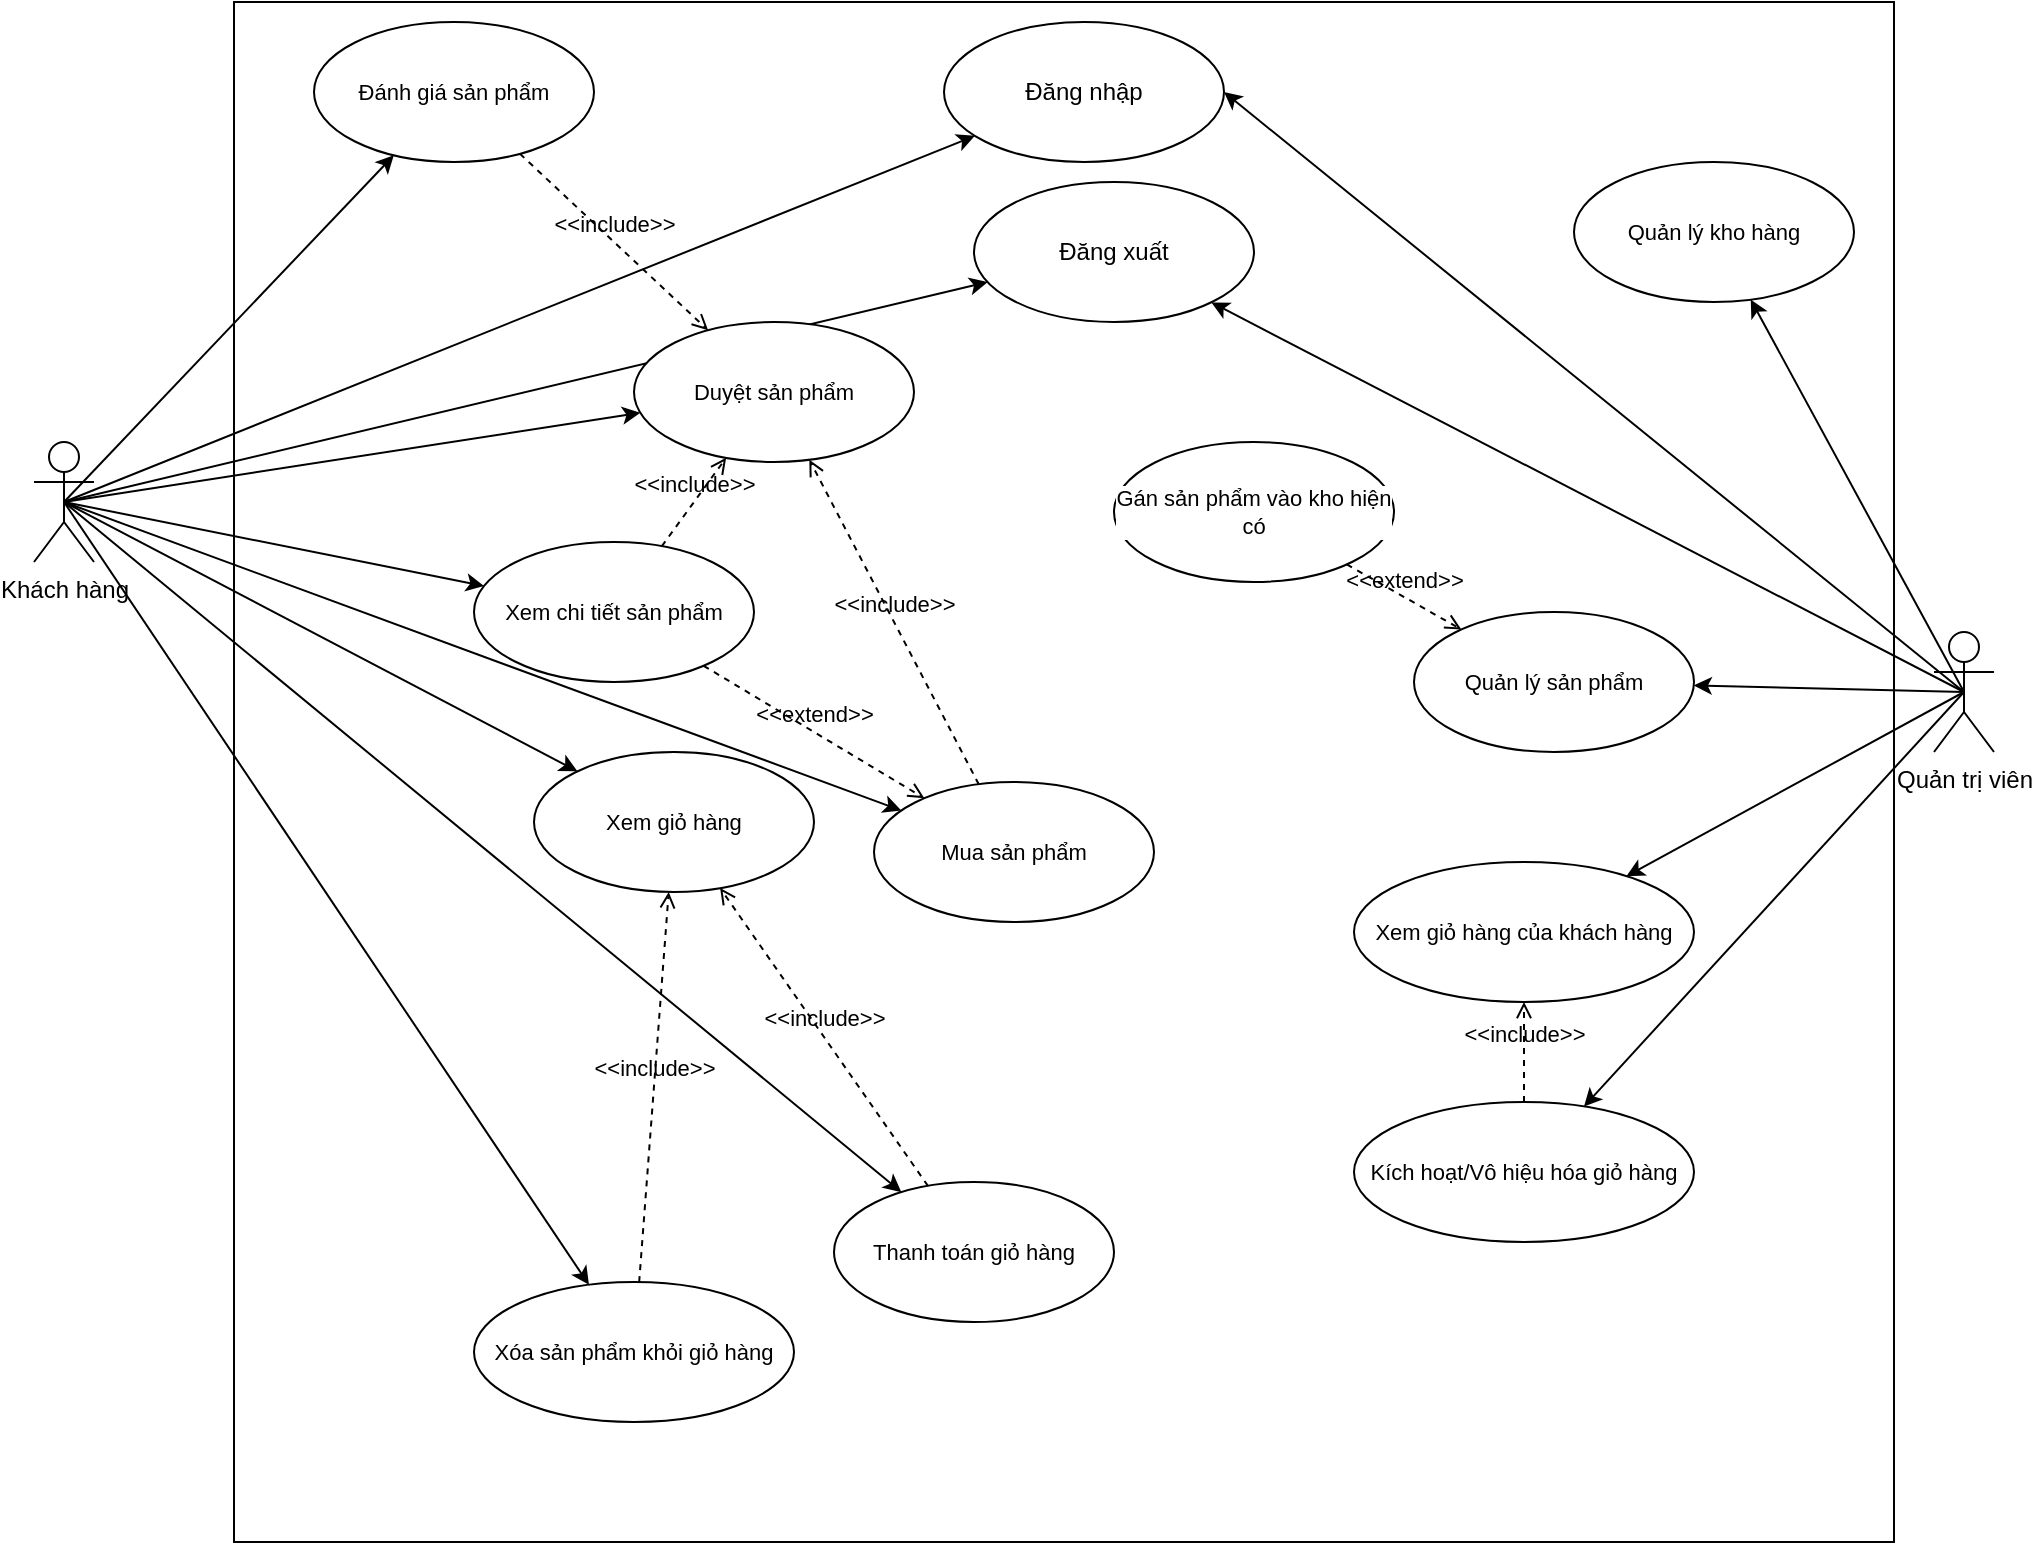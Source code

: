 <mxfile version="23.1.5" type="device">
  <diagram name="Page-1" id="0hx2u_E1ejhhSLtlbyOH">
    <mxGraphModel dx="2017" dy="690" grid="1" gridSize="10" guides="1" tooltips="1" connect="1" arrows="1" fold="1" page="1" pageScale="1" pageWidth="850" pageHeight="1100" math="0" shadow="0">
      <root>
        <mxCell id="0" />
        <mxCell id="1" parent="0" />
        <mxCell id="Z-0h0bGCHSVftx5RMKS8-36" value="" style="rounded=0;whiteSpace=wrap;html=1;fontFamily=Helvetica;fontSize=11;fontColor=default;labelBackgroundColor=default;" vertex="1" parent="1">
          <mxGeometry width="830" height="770" as="geometry" />
        </mxCell>
        <mxCell id="Z-0h0bGCHSVftx5RMKS8-5" style="rounded=0;orthogonalLoop=1;jettySize=auto;html=1;exitX=0.5;exitY=0.5;exitDx=0;exitDy=0;exitPerimeter=0;" edge="1" parent="1" source="Z-0h0bGCHSVftx5RMKS8-2" target="Z-0h0bGCHSVftx5RMKS8-4">
          <mxGeometry relative="1" as="geometry" />
        </mxCell>
        <mxCell id="Z-0h0bGCHSVftx5RMKS8-8" style="edgeStyle=none;rounded=0;orthogonalLoop=1;jettySize=auto;html=1;exitX=0.5;exitY=0.5;exitDx=0;exitDy=0;exitPerimeter=0;strokeColor=default;align=center;verticalAlign=middle;fontFamily=Helvetica;fontSize=11;fontColor=default;labelBackgroundColor=default;endArrow=classic;" edge="1" parent="1" source="Z-0h0bGCHSVftx5RMKS8-2" target="Z-0h0bGCHSVftx5RMKS8-7">
          <mxGeometry relative="1" as="geometry" />
        </mxCell>
        <mxCell id="Z-0h0bGCHSVftx5RMKS8-18" style="edgeStyle=none;rounded=0;orthogonalLoop=1;jettySize=auto;html=1;exitX=0.5;exitY=0.5;exitDx=0;exitDy=0;exitPerimeter=0;strokeColor=default;align=center;verticalAlign=middle;fontFamily=Helvetica;fontSize=11;fontColor=default;labelBackgroundColor=default;endArrow=classic;" edge="1" parent="1" source="Z-0h0bGCHSVftx5RMKS8-2" target="Z-0h0bGCHSVftx5RMKS8-9">
          <mxGeometry relative="1" as="geometry" />
        </mxCell>
        <mxCell id="Z-0h0bGCHSVftx5RMKS8-19" style="edgeStyle=none;rounded=0;orthogonalLoop=1;jettySize=auto;html=1;exitX=0.5;exitY=0.5;exitDx=0;exitDy=0;exitPerimeter=0;strokeColor=default;align=center;verticalAlign=middle;fontFamily=Helvetica;fontSize=11;fontColor=default;labelBackgroundColor=default;endArrow=classic;" edge="1" parent="1" source="Z-0h0bGCHSVftx5RMKS8-2" target="Z-0h0bGCHSVftx5RMKS8-15">
          <mxGeometry relative="1" as="geometry">
            <Array as="points" />
          </mxGeometry>
        </mxCell>
        <mxCell id="Z-0h0bGCHSVftx5RMKS8-21" style="edgeStyle=none;rounded=0;orthogonalLoop=1;jettySize=auto;html=1;exitX=0.5;exitY=0.5;exitDx=0;exitDy=0;exitPerimeter=0;strokeColor=default;align=center;verticalAlign=middle;fontFamily=Helvetica;fontSize=11;fontColor=default;labelBackgroundColor=default;endArrow=classic;" edge="1" parent="1" source="Z-0h0bGCHSVftx5RMKS8-2" target="Z-0h0bGCHSVftx5RMKS8-20">
          <mxGeometry relative="1" as="geometry" />
        </mxCell>
        <mxCell id="Z-0h0bGCHSVftx5RMKS8-23" style="edgeStyle=none;rounded=0;orthogonalLoop=1;jettySize=auto;html=1;exitX=0.5;exitY=0.5;exitDx=0;exitDy=0;exitPerimeter=0;strokeColor=default;align=center;verticalAlign=middle;fontFamily=Helvetica;fontSize=11;fontColor=default;labelBackgroundColor=default;endArrow=classic;" edge="1" parent="1" source="Z-0h0bGCHSVftx5RMKS8-2" target="Z-0h0bGCHSVftx5RMKS8-22">
          <mxGeometry relative="1" as="geometry" />
        </mxCell>
        <mxCell id="Z-0h0bGCHSVftx5RMKS8-34" style="edgeStyle=none;rounded=0;orthogonalLoop=1;jettySize=auto;html=1;exitX=0.5;exitY=0.5;exitDx=0;exitDy=0;exitPerimeter=0;strokeColor=default;align=center;verticalAlign=middle;fontFamily=Helvetica;fontSize=11;fontColor=default;labelBackgroundColor=default;endArrow=classic;" edge="1" parent="1" source="Z-0h0bGCHSVftx5RMKS8-2" target="Z-0h0bGCHSVftx5RMKS8-32">
          <mxGeometry relative="1" as="geometry" />
        </mxCell>
        <mxCell id="Z-0h0bGCHSVftx5RMKS8-41" style="edgeStyle=none;rounded=0;orthogonalLoop=1;jettySize=auto;html=1;exitX=0.5;exitY=0.5;exitDx=0;exitDy=0;exitPerimeter=0;strokeColor=default;align=center;verticalAlign=middle;fontFamily=Helvetica;fontSize=11;fontColor=default;labelBackgroundColor=default;endArrow=classic;" edge="1" parent="1" source="Z-0h0bGCHSVftx5RMKS8-2" target="Z-0h0bGCHSVftx5RMKS8-38">
          <mxGeometry relative="1" as="geometry" />
        </mxCell>
        <mxCell id="Z-0h0bGCHSVftx5RMKS8-43" style="edgeStyle=none;rounded=0;orthogonalLoop=1;jettySize=auto;html=1;exitX=0.5;exitY=0.5;exitDx=0;exitDy=0;exitPerimeter=0;strokeColor=default;align=center;verticalAlign=middle;fontFamily=Helvetica;fontSize=11;fontColor=default;labelBackgroundColor=default;endArrow=classic;" edge="1" parent="1" source="Z-0h0bGCHSVftx5RMKS8-2" target="Z-0h0bGCHSVftx5RMKS8-42">
          <mxGeometry relative="1" as="geometry" />
        </mxCell>
        <mxCell id="Z-0h0bGCHSVftx5RMKS8-2" value="Khách hàng" style="shape=umlActor;verticalLabelPosition=bottom;verticalAlign=top;html=1;" vertex="1" parent="1">
          <mxGeometry x="-100" y="220" width="30" height="60" as="geometry" />
        </mxCell>
        <mxCell id="Z-0h0bGCHSVftx5RMKS8-6" style="edgeStyle=none;rounded=0;orthogonalLoop=1;jettySize=auto;html=1;exitX=0.5;exitY=0.5;exitDx=0;exitDy=0;exitPerimeter=0;entryX=1;entryY=0.5;entryDx=0;entryDy=0;strokeColor=default;align=center;verticalAlign=middle;fontFamily=Helvetica;fontSize=11;fontColor=default;labelBackgroundColor=default;endArrow=classic;" edge="1" parent="1" source="Z-0h0bGCHSVftx5RMKS8-3" target="Z-0h0bGCHSVftx5RMKS8-4">
          <mxGeometry relative="1" as="geometry" />
        </mxCell>
        <mxCell id="Z-0h0bGCHSVftx5RMKS8-12" style="edgeStyle=none;rounded=0;orthogonalLoop=1;jettySize=auto;html=1;exitX=0.5;exitY=0.5;exitDx=0;exitDy=0;exitPerimeter=0;strokeColor=default;align=center;verticalAlign=middle;fontFamily=Helvetica;fontSize=11;fontColor=default;labelBackgroundColor=default;endArrow=classic;" edge="1" parent="1" source="Z-0h0bGCHSVftx5RMKS8-3" target="Z-0h0bGCHSVftx5RMKS8-11">
          <mxGeometry relative="1" as="geometry" />
        </mxCell>
        <mxCell id="Z-0h0bGCHSVftx5RMKS8-27" style="edgeStyle=none;rounded=0;orthogonalLoop=1;jettySize=auto;html=1;exitX=0.5;exitY=0.5;exitDx=0;exitDy=0;exitPerimeter=0;strokeColor=default;align=center;verticalAlign=middle;fontFamily=Helvetica;fontSize=11;fontColor=default;labelBackgroundColor=default;endArrow=classic;" edge="1" parent="1" source="Z-0h0bGCHSVftx5RMKS8-3" target="Z-0h0bGCHSVftx5RMKS8-26">
          <mxGeometry relative="1" as="geometry" />
        </mxCell>
        <mxCell id="Z-0h0bGCHSVftx5RMKS8-29" style="edgeStyle=none;rounded=0;orthogonalLoop=1;jettySize=auto;html=1;exitX=0.5;exitY=0.5;exitDx=0;exitDy=0;exitPerimeter=0;strokeColor=default;align=center;verticalAlign=middle;fontFamily=Helvetica;fontSize=11;fontColor=default;labelBackgroundColor=default;endArrow=classic;" edge="1" parent="1" source="Z-0h0bGCHSVftx5RMKS8-3" target="Z-0h0bGCHSVftx5RMKS8-28">
          <mxGeometry relative="1" as="geometry" />
        </mxCell>
        <mxCell id="Z-0h0bGCHSVftx5RMKS8-37" style="edgeStyle=none;rounded=0;orthogonalLoop=1;jettySize=auto;html=1;exitX=0.5;exitY=0.5;exitDx=0;exitDy=0;exitPerimeter=0;strokeColor=default;align=center;verticalAlign=middle;fontFamily=Helvetica;fontSize=11;fontColor=default;labelBackgroundColor=default;endArrow=classic;" edge="1" parent="1" source="Z-0h0bGCHSVftx5RMKS8-3" target="Z-0h0bGCHSVftx5RMKS8-35">
          <mxGeometry relative="1" as="geometry" />
        </mxCell>
        <mxCell id="Z-0h0bGCHSVftx5RMKS8-44" style="edgeStyle=none;rounded=0;orthogonalLoop=1;jettySize=auto;html=1;exitX=0.5;exitY=0.5;exitDx=0;exitDy=0;exitPerimeter=0;strokeColor=default;align=center;verticalAlign=middle;fontFamily=Helvetica;fontSize=11;fontColor=default;labelBackgroundColor=default;endArrow=classic;" edge="1" parent="1" source="Z-0h0bGCHSVftx5RMKS8-3" target="Z-0h0bGCHSVftx5RMKS8-42">
          <mxGeometry relative="1" as="geometry" />
        </mxCell>
        <mxCell id="Z-0h0bGCHSVftx5RMKS8-3" value="Quản trị viên" style="shape=umlActor;verticalLabelPosition=bottom;verticalAlign=top;html=1;" vertex="1" parent="1">
          <mxGeometry x="850" y="315" width="30" height="60" as="geometry" />
        </mxCell>
        <mxCell id="Z-0h0bGCHSVftx5RMKS8-4" value="Đăng nhập" style="ellipse;whiteSpace=wrap;html=1;" vertex="1" parent="1">
          <mxGeometry x="355" y="10" width="140" height="70" as="geometry" />
        </mxCell>
        <mxCell id="Z-0h0bGCHSVftx5RMKS8-7" value="Duyệt sản phẩm" style="ellipse;whiteSpace=wrap;html=1;fontFamily=Helvetica;fontSize=11;fontColor=default;labelBackgroundColor=default;" vertex="1" parent="1">
          <mxGeometry x="200" y="160" width="140" height="70" as="geometry" />
        </mxCell>
        <mxCell id="Z-0h0bGCHSVftx5RMKS8-9" value="Xem chi tiết sản phẩm" style="ellipse;whiteSpace=wrap;html=1;fontFamily=Helvetica;fontSize=11;fontColor=default;labelBackgroundColor=default;" vertex="1" parent="1">
          <mxGeometry x="120" y="270" width="140" height="70" as="geometry" />
        </mxCell>
        <mxCell id="Z-0h0bGCHSVftx5RMKS8-10" value="&amp;lt;&amp;lt;include&amp;gt;&amp;gt;" style="html=1;verticalAlign=bottom;labelBackgroundColor=none;endArrow=open;endFill=0;dashed=1;rounded=0;strokeColor=default;align=center;fontFamily=Helvetica;fontSize=11;fontColor=default;" edge="1" parent="1" source="Z-0h0bGCHSVftx5RMKS8-9" target="Z-0h0bGCHSVftx5RMKS8-7">
          <mxGeometry width="160" relative="1" as="geometry">
            <mxPoint x="410" y="370" as="sourcePoint" />
            <mxPoint x="570" y="370" as="targetPoint" />
          </mxGeometry>
        </mxCell>
        <mxCell id="Z-0h0bGCHSVftx5RMKS8-11" value="Quản lý sản phẩm" style="ellipse;whiteSpace=wrap;html=1;fontFamily=Helvetica;fontSize=11;fontColor=default;labelBackgroundColor=default;" vertex="1" parent="1">
          <mxGeometry x="590" y="305" width="140" height="70" as="geometry" />
        </mxCell>
        <mxCell id="Z-0h0bGCHSVftx5RMKS8-13" value="Gán sản phẩm vào kho hiện có" style="ellipse;whiteSpace=wrap;html=1;fontFamily=Helvetica;fontSize=11;fontColor=default;labelBackgroundColor=default;" vertex="1" parent="1">
          <mxGeometry x="440" y="220" width="140" height="70" as="geometry" />
        </mxCell>
        <mxCell id="Z-0h0bGCHSVftx5RMKS8-14" value="&amp;lt;&amp;lt;extend&amp;gt;&amp;gt;" style="html=1;verticalAlign=bottom;labelBackgroundColor=none;endArrow=open;endFill=0;dashed=1;rounded=0;strokeColor=default;align=center;fontFamily=Helvetica;fontSize=11;fontColor=default;" edge="1" parent="1" source="Z-0h0bGCHSVftx5RMKS8-13" target="Z-0h0bGCHSVftx5RMKS8-11">
          <mxGeometry width="160" relative="1" as="geometry">
            <mxPoint x="410" y="370" as="sourcePoint" />
            <mxPoint x="570" y="370" as="targetPoint" />
          </mxGeometry>
        </mxCell>
        <mxCell id="Z-0h0bGCHSVftx5RMKS8-15" value="Mua sản phẩm" style="ellipse;whiteSpace=wrap;html=1;fontFamily=Helvetica;fontSize=11;fontColor=default;labelBackgroundColor=default;" vertex="1" parent="1">
          <mxGeometry x="320" y="390" width="140" height="70" as="geometry" />
        </mxCell>
        <mxCell id="Z-0h0bGCHSVftx5RMKS8-16" value="&amp;lt;&amp;lt;include&amp;gt;&amp;gt;" style="html=1;verticalAlign=bottom;labelBackgroundColor=none;endArrow=open;endFill=0;dashed=1;rounded=0;strokeColor=default;align=center;fontFamily=Helvetica;fontSize=11;fontColor=default;" edge="1" parent="1" source="Z-0h0bGCHSVftx5RMKS8-15" target="Z-0h0bGCHSVftx5RMKS8-7">
          <mxGeometry width="160" relative="1" as="geometry">
            <mxPoint x="291" y="313" as="sourcePoint" />
            <mxPoint x="249" y="267" as="targetPoint" />
          </mxGeometry>
        </mxCell>
        <mxCell id="Z-0h0bGCHSVftx5RMKS8-17" value="&amp;lt;&amp;lt;extend&amp;gt;&amp;gt;" style="html=1;verticalAlign=bottom;labelBackgroundColor=none;endArrow=open;endFill=0;dashed=1;rounded=0;strokeColor=default;align=center;fontFamily=Helvetica;fontSize=11;fontColor=default;" edge="1" parent="1" source="Z-0h0bGCHSVftx5RMKS8-9" target="Z-0h0bGCHSVftx5RMKS8-15">
          <mxGeometry width="160" relative="1" as="geometry">
            <mxPoint x="534" y="332" as="sourcePoint" />
            <mxPoint x="626" y="388" as="targetPoint" />
          </mxGeometry>
        </mxCell>
        <mxCell id="Z-0h0bGCHSVftx5RMKS8-20" value="Xem giỏ hàng" style="ellipse;whiteSpace=wrap;html=1;fontFamily=Helvetica;fontSize=11;fontColor=default;labelBackgroundColor=default;" vertex="1" parent="1">
          <mxGeometry x="150" y="375" width="140" height="70" as="geometry" />
        </mxCell>
        <mxCell id="Z-0h0bGCHSVftx5RMKS8-22" value="Xóa sản phẩm khỏi giỏ hàng" style="ellipse;whiteSpace=wrap;html=1;fontFamily=Helvetica;fontSize=11;fontColor=default;labelBackgroundColor=default;" vertex="1" parent="1">
          <mxGeometry x="120" y="640" width="160" height="70" as="geometry" />
        </mxCell>
        <mxCell id="Z-0h0bGCHSVftx5RMKS8-25" value="&amp;lt;&amp;lt;include&amp;gt;&amp;gt;" style="html=1;verticalAlign=bottom;labelBackgroundColor=none;endArrow=open;endFill=0;dashed=1;rounded=0;strokeColor=default;align=center;fontFamily=Helvetica;fontSize=11;fontColor=default;" edge="1" parent="1" source="Z-0h0bGCHSVftx5RMKS8-22" target="Z-0h0bGCHSVftx5RMKS8-20">
          <mxGeometry width="160" relative="1" as="geometry">
            <mxPoint x="381" y="401" as="sourcePoint" />
            <mxPoint x="279" y="219" as="targetPoint" />
          </mxGeometry>
        </mxCell>
        <mxCell id="Z-0h0bGCHSVftx5RMKS8-26" value="Xem giỏ hàng của khách hàng" style="ellipse;whiteSpace=wrap;html=1;fontFamily=Helvetica;fontSize=11;fontColor=default;labelBackgroundColor=default;" vertex="1" parent="1">
          <mxGeometry x="560" y="430" width="170" height="70" as="geometry" />
        </mxCell>
        <mxCell id="Z-0h0bGCHSVftx5RMKS8-28" value="Kích hoạt/Vô hiệu hóa giỏ hàng" style="ellipse;whiteSpace=wrap;html=1;fontFamily=Helvetica;fontSize=11;fontColor=default;labelBackgroundColor=default;" vertex="1" parent="1">
          <mxGeometry x="560" y="550" width="170" height="70" as="geometry" />
        </mxCell>
        <mxCell id="Z-0h0bGCHSVftx5RMKS8-31" value="&amp;lt;&amp;lt;include&amp;gt;&amp;gt;" style="html=1;verticalAlign=bottom;labelBackgroundColor=none;endArrow=open;endFill=0;dashed=1;rounded=0;strokeColor=default;align=center;fontFamily=Helvetica;fontSize=11;fontColor=default;" edge="1" parent="1" source="Z-0h0bGCHSVftx5RMKS8-28" target="Z-0h0bGCHSVftx5RMKS8-26">
          <mxGeometry width="160" relative="1" as="geometry">
            <mxPoint x="381" y="401" as="sourcePoint" />
            <mxPoint x="279" y="219" as="targetPoint" />
          </mxGeometry>
        </mxCell>
        <mxCell id="Z-0h0bGCHSVftx5RMKS8-32" value="Thanh toán giỏ hàng" style="ellipse;whiteSpace=wrap;html=1;fontFamily=Helvetica;fontSize=11;fontColor=default;labelBackgroundColor=default;" vertex="1" parent="1">
          <mxGeometry x="300" y="590" width="140" height="70" as="geometry" />
        </mxCell>
        <mxCell id="Z-0h0bGCHSVftx5RMKS8-33" value="&amp;lt;&amp;lt;include&amp;gt;&amp;gt;" style="html=1;verticalAlign=bottom;labelBackgroundColor=none;endArrow=open;endFill=0;dashed=1;rounded=0;strokeColor=default;align=center;fontFamily=Helvetica;fontSize=11;fontColor=default;" edge="1" parent="1" source="Z-0h0bGCHSVftx5RMKS8-32" target="Z-0h0bGCHSVftx5RMKS8-20">
          <mxGeometry width="160" relative="1" as="geometry">
            <mxPoint x="215" y="590" as="sourcePoint" />
            <mxPoint x="234" y="470" as="targetPoint" />
          </mxGeometry>
        </mxCell>
        <mxCell id="Z-0h0bGCHSVftx5RMKS8-35" value="Quản lý kho hàng" style="ellipse;whiteSpace=wrap;html=1;fontFamily=Helvetica;fontSize=11;fontColor=default;labelBackgroundColor=default;" vertex="1" parent="1">
          <mxGeometry x="670" y="80" width="140" height="70" as="geometry" />
        </mxCell>
        <mxCell id="Z-0h0bGCHSVftx5RMKS8-38" value="Đánh giá sản phẩm" style="ellipse;whiteSpace=wrap;html=1;fontFamily=Helvetica;fontSize=11;fontColor=default;labelBackgroundColor=default;" vertex="1" parent="1">
          <mxGeometry x="40" y="10" width="140" height="70" as="geometry" />
        </mxCell>
        <mxCell id="Z-0h0bGCHSVftx5RMKS8-40" value="&amp;lt;&amp;lt;include&amp;gt;&amp;gt;" style="html=1;verticalAlign=bottom;labelBackgroundColor=none;endArrow=open;endFill=0;dashed=1;rounded=0;strokeColor=default;align=center;fontFamily=Helvetica;fontSize=11;fontColor=default;" edge="1" parent="1" source="Z-0h0bGCHSVftx5RMKS8-38" target="Z-0h0bGCHSVftx5RMKS8-7">
          <mxGeometry width="160" relative="1" as="geometry">
            <mxPoint x="381" y="401" as="sourcePoint" />
            <mxPoint x="279" y="219" as="targetPoint" />
          </mxGeometry>
        </mxCell>
        <mxCell id="Z-0h0bGCHSVftx5RMKS8-42" value="Đăng xuất" style="ellipse;whiteSpace=wrap;html=1;" vertex="1" parent="1">
          <mxGeometry x="370" y="90" width="140" height="70" as="geometry" />
        </mxCell>
      </root>
    </mxGraphModel>
  </diagram>
</mxfile>
